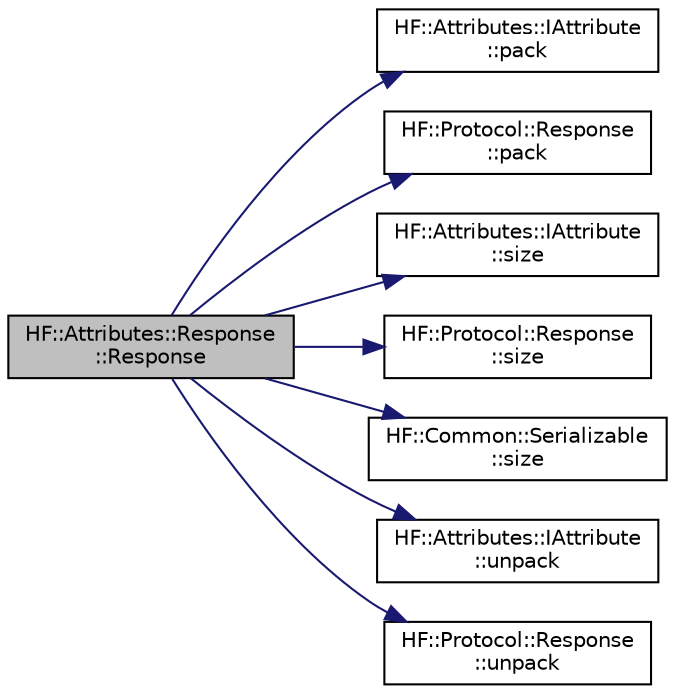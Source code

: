 digraph "HF::Attributes::Response::Response"
{
  edge [fontname="Helvetica",fontsize="10",labelfontname="Helvetica",labelfontsize="10"];
  node [fontname="Helvetica",fontsize="10",shape=record];
  rankdir="LR";
  Node0 [label="HF::Attributes::Response\l::Response",height=0.2,width=0.4,color="black", fillcolor="grey75", style="filled", fontcolor="black"];
  Node0 -> Node1 [color="midnightblue",fontsize="10",style="solid",fontname="Helvetica"];
  Node1 [label="HF::Attributes::IAttribute\l::pack",height=0.2,width=0.4,color="black", fillcolor="white", style="filled",URL="$structHF_1_1Attributes_1_1IAttribute.html#ac4061bf8b91d358878e4929185a79f3f",tooltip="Write the object on to a ByteArray so it can be sent over the network. "];
  Node0 -> Node2 [color="midnightblue",fontsize="10",style="solid",fontname="Helvetica"];
  Node2 [label="HF::Protocol::Response\l::pack",height=0.2,width=0.4,color="black", fillcolor="white", style="filled",URL="$structHF_1_1Protocol_1_1Response.html#ad297dfd395e0c7c1ea1261cc5f640265",tooltip="Write the object on to a ByteArray so it can be sent over the network. "];
  Node0 -> Node3 [color="midnightblue",fontsize="10",style="solid",fontname="Helvetica"];
  Node3 [label="HF::Attributes::IAttribute\l::size",height=0.2,width=0.4,color="black", fillcolor="white", style="filled",URL="$structHF_1_1Attributes_1_1IAttribute.html#a56132211331d7400b92916dbf14bd800",tooltip="Number bytes needed to serialize the message. "];
  Node0 -> Node4 [color="midnightblue",fontsize="10",style="solid",fontname="Helvetica"];
  Node4 [label="HF::Protocol::Response\l::size",height=0.2,width=0.4,color="black", fillcolor="white", style="filled",URL="$structHF_1_1Protocol_1_1Response.html#a22064475c515ce8ae1cbe762cbc554c5",tooltip="Number bytes needed to serialize the message. "];
  Node0 -> Node5 [color="midnightblue",fontsize="10",style="solid",fontname="Helvetica"];
  Node5 [label="HF::Common::Serializable\l::size",height=0.2,width=0.4,color="black", fillcolor="white", style="filled",URL="$structHF_1_1Common_1_1Serializable.html#a8f42af5e150e53d8b453f19f718e3ef9",tooltip="Number bytes needed to serialize the message. "];
  Node0 -> Node6 [color="midnightblue",fontsize="10",style="solid",fontname="Helvetica"];
  Node6 [label="HF::Attributes::IAttribute\l::unpack",height=0.2,width=0.4,color="black", fillcolor="white", style="filled",URL="$structHF_1_1Attributes_1_1IAttribute.html#a74da08fa9eb892a2ed3390f25515520c",tooltip="Read a message from a ByteArray. "];
  Node0 -> Node7 [color="midnightblue",fontsize="10",style="solid",fontname="Helvetica"];
  Node7 [label="HF::Protocol::Response\l::unpack",height=0.2,width=0.4,color="black", fillcolor="white", style="filled",URL="$structHF_1_1Protocol_1_1Response.html#a14ce871fee5ac410371594ef286ddd46",tooltip="Read a message from a ByteArray. "];
}
